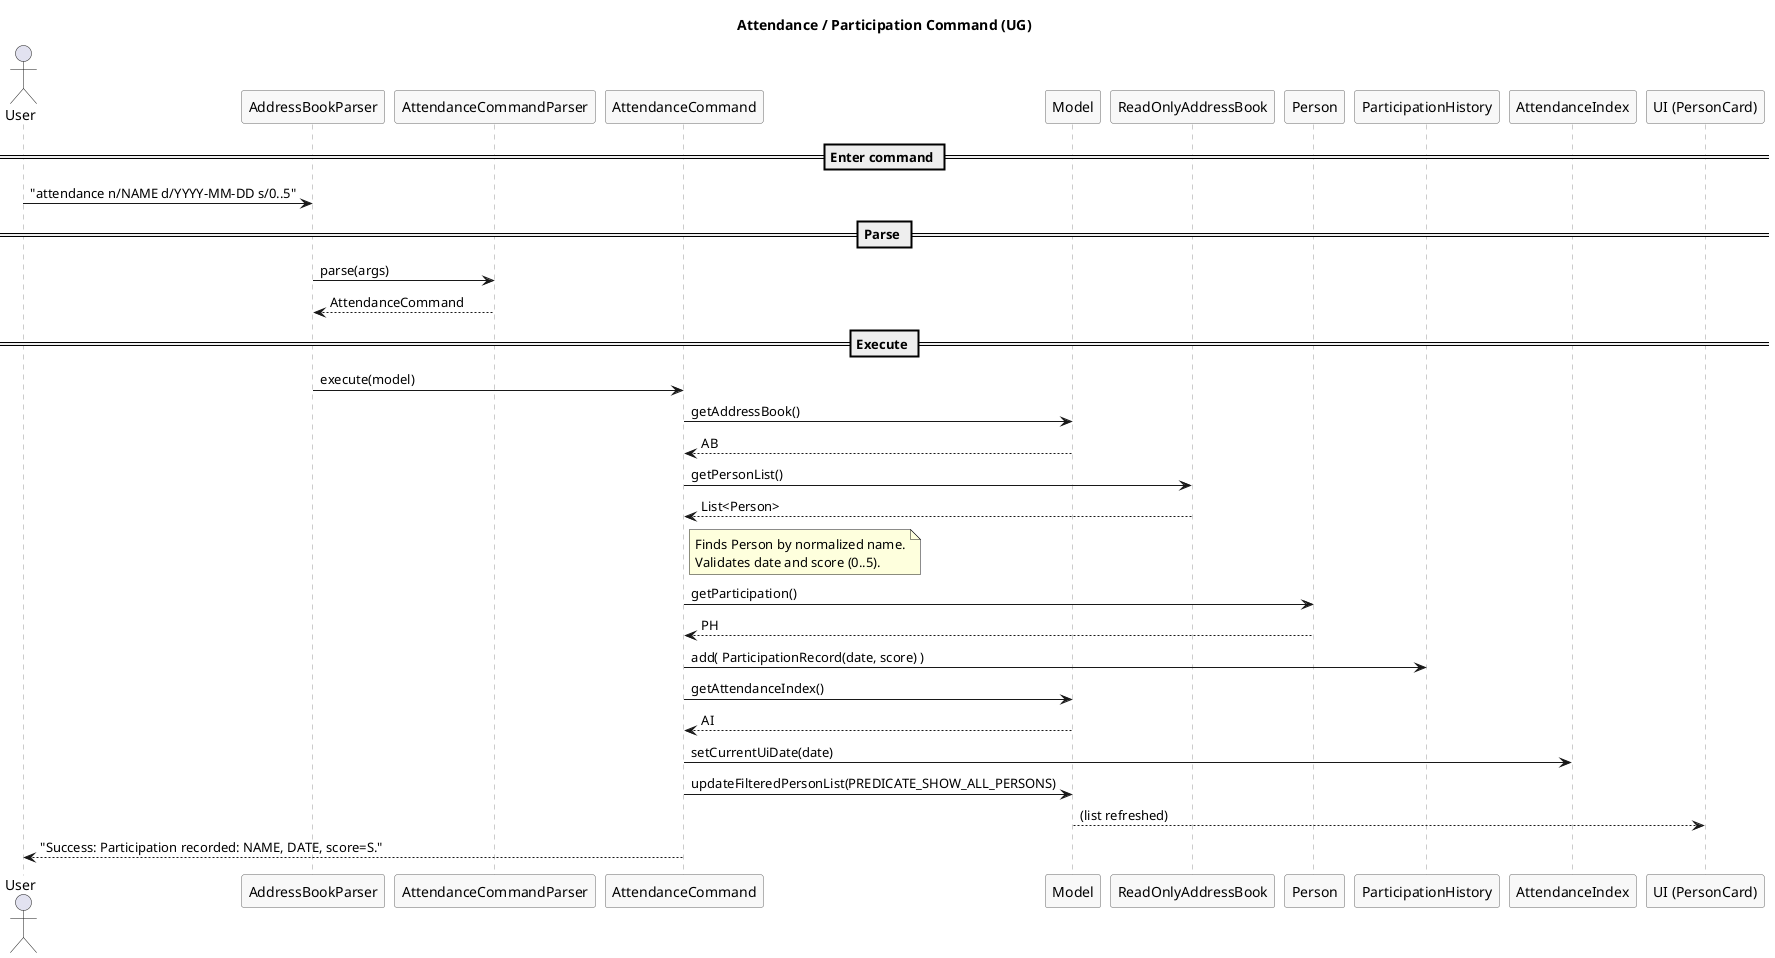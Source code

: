 @startuml
title Attendance / Participation Command (UG)

skinparam sequence {
  ArrowThickness 1
  LifeLineBorderColor #999999
  ParticipantBorderColor #666666
  ParticipantBackgroundColor #f8f8f8
  BoxBorderColor #bbbbbb
}

actor User
participant "AddressBookParser" as ABP
participant "AttendanceCommandParser" as ACP
participant "AttendanceCommand" as AC
participant "Model" as M
participant "ReadOnlyAddressBook" as AB
participant "Person" as P
participant "ParticipationHistory" as PH
participant "AttendanceIndex" as AI
participant "UI (PersonCard)" as UI

== Enter command ==
User -> ABP : "attendance n/NAME d/YYYY-MM-DD s/0..5"

== Parse ==
ABP -> ACP : parse(args)
ACP --> ABP : AttendanceCommand

== Execute ==
ABP -> AC : execute(model)

AC -> M : getAddressBook()
M --> AC : AB
AC -> AB : getPersonList()
AB --> AC : List<Person>

note right of AC
  Finds Person by normalized name.
  Validates date and score (0..5).
end note

AC -> P : getParticipation()
P --> AC : PH
AC -> PH : add( ParticipationRecord(date, score) )

AC -> M : getAttendanceIndex()
M --> AC : AI
AC -> AI : setCurrentUiDate(date)

AC -> M : updateFilteredPersonList(PREDICATE_SHOW_ALL_PERSONS)
M --> UI : (list refreshed)

AC --> User : "Success: Participation recorded: NAME, DATE, score=S."

@enduml
